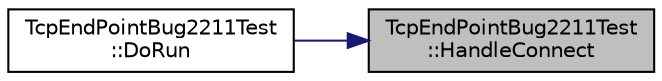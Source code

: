 digraph "TcpEndPointBug2211Test::HandleConnect"
{
 // LATEX_PDF_SIZE
  edge [fontname="Helvetica",fontsize="10",labelfontname="Helvetica",labelfontsize="10"];
  node [fontname="Helvetica",fontsize="10",shape=record];
  rankdir="RL";
  Node1 [label="TcpEndPointBug2211Test\l::HandleConnect",height=0.2,width=0.4,color="black", fillcolor="grey75", style="filled", fontcolor="black",tooltip="Handle a connection establishment."];
  Node1 -> Node2 [dir="back",color="midnightblue",fontsize="10",style="solid",fontname="Helvetica"];
  Node2 [label="TcpEndPointBug2211Test\l::DoRun",height=0.2,width=0.4,color="black", fillcolor="white", style="filled",URL="$class_tcp_end_point_bug2211_test.html#ab0f069f68fbb6b3e69a42e090be8215c",tooltip="Implementation to actually run this TestCase."];
}
